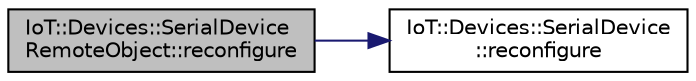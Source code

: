 digraph "IoT::Devices::SerialDeviceRemoteObject::reconfigure"
{
 // LATEX_PDF_SIZE
  edge [fontname="Helvetica",fontsize="10",labelfontname="Helvetica",labelfontsize="10"];
  node [fontname="Helvetica",fontsize="10",shape=record];
  rankdir="LR";
  Node1 [label="IoT::Devices::SerialDevice\lRemoteObject::reconfigure",height=0.2,width=0.4,color="black", fillcolor="grey75", style="filled", fontcolor="black",tooltip=" "];
  Node1 -> Node2 [color="midnightblue",fontsize="10",style="solid",fontname="Helvetica"];
  Node2 [label="IoT::Devices::SerialDevice\l::reconfigure",height=0.2,width=0.4,color="black", fillcolor="white", style="filled",URL="$classIoT_1_1Devices_1_1SerialDevice.html#aa1ac5f0b33e5f1efb9eb97586c6718c8",tooltip="Destroys the SerialDevice."];
}
